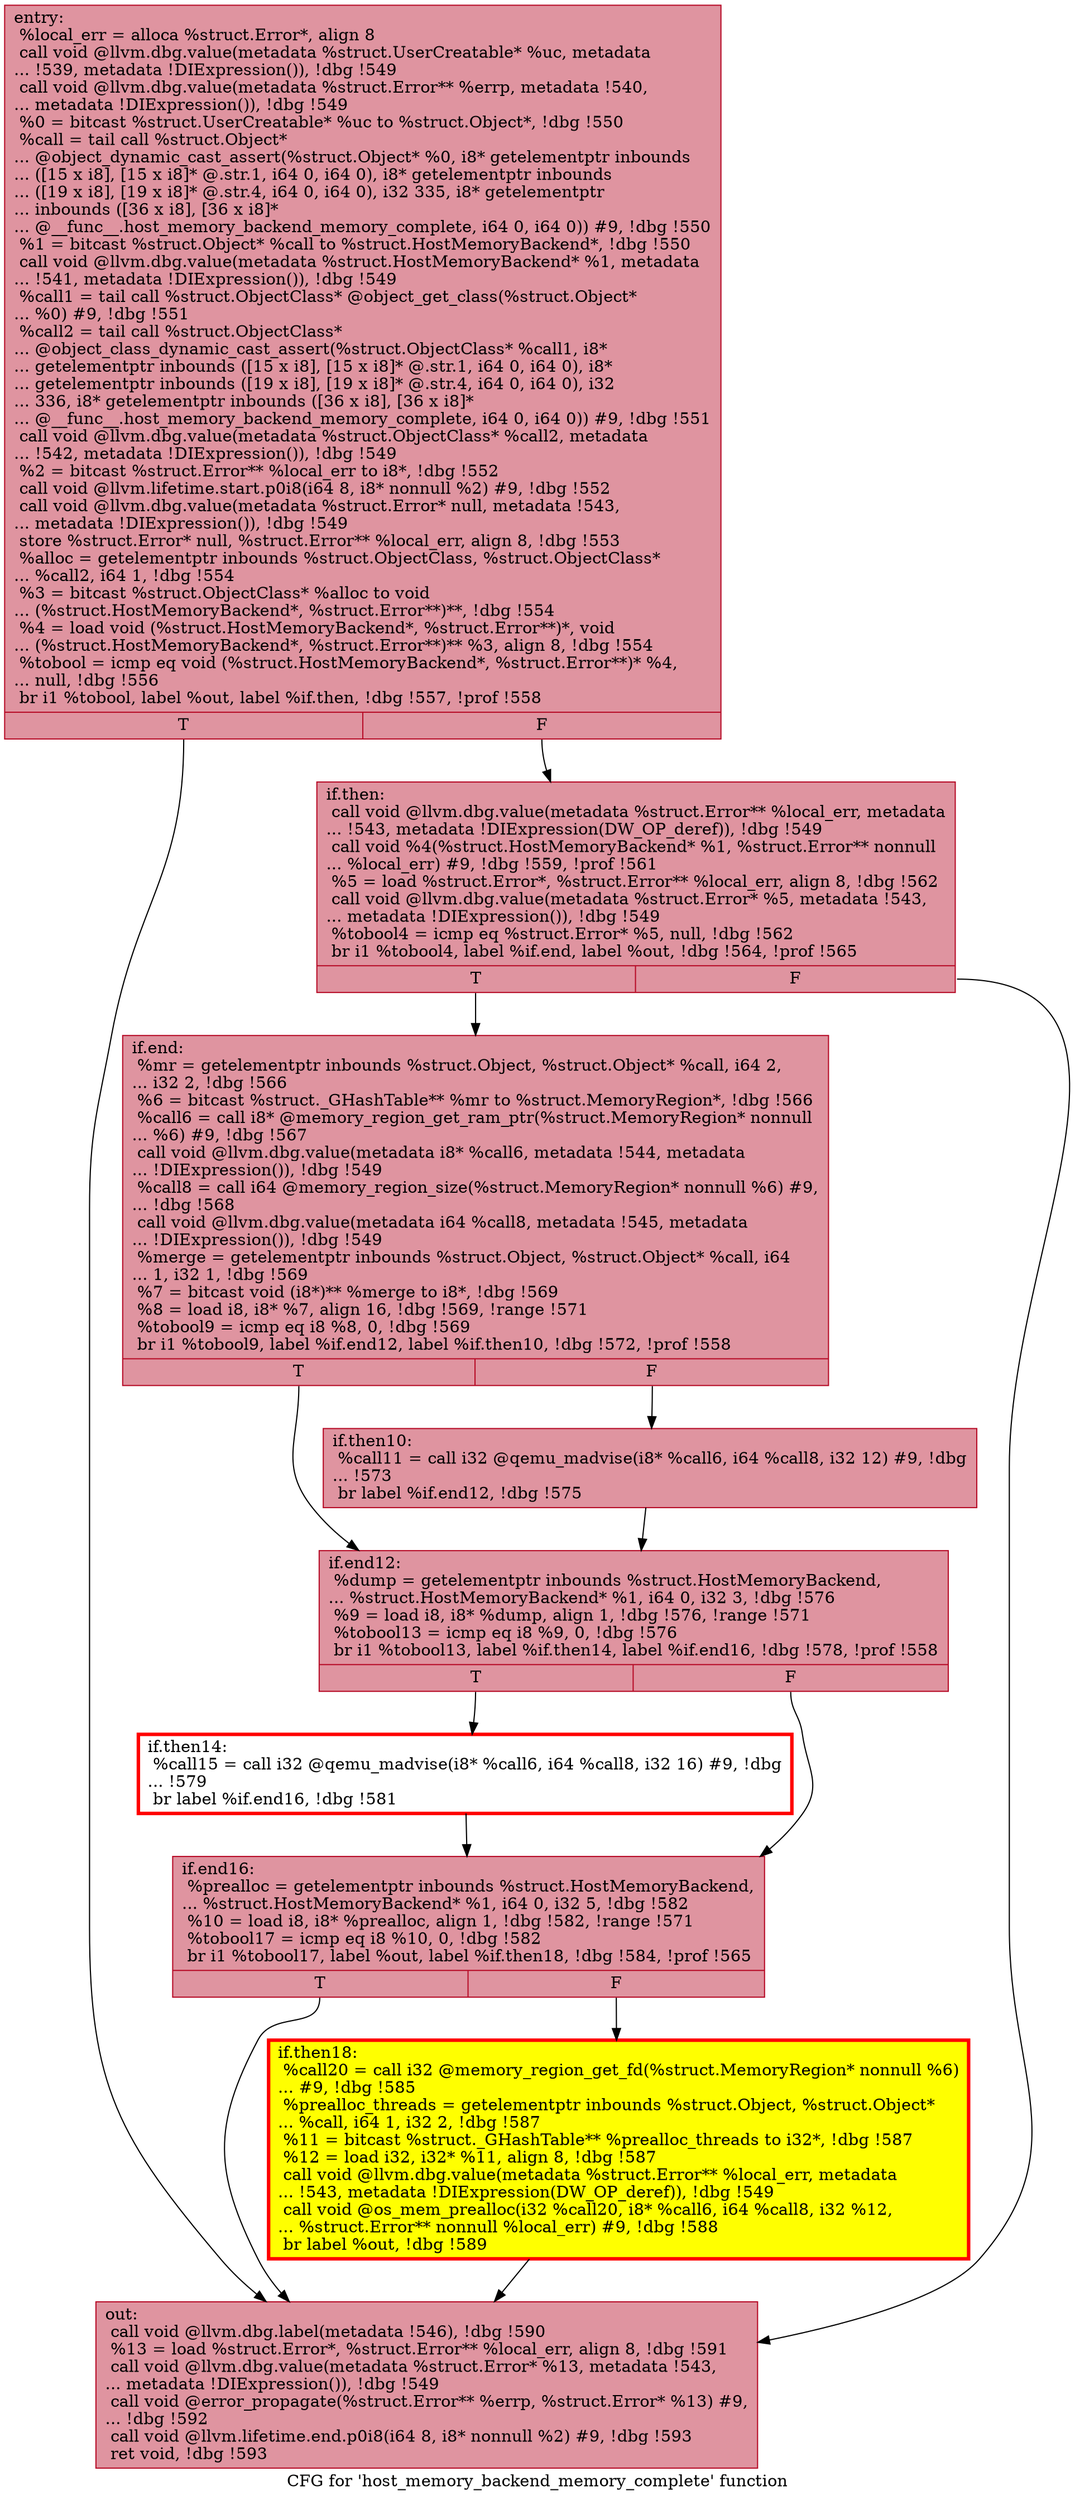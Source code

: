 digraph "CFG for 'host_memory_backend_memory_complete' function" {
	label="CFG for 'host_memory_backend_memory_complete' function";

	Node0x562907a547a0 [shape=record,color="#b70d28ff", style=filled, fillcolor="#b70d2870",label="{entry:\l  %local_err = alloca %struct.Error*, align 8\l  call void @llvm.dbg.value(metadata %struct.UserCreatable* %uc, metadata\l... !539, metadata !DIExpression()), !dbg !549\l  call void @llvm.dbg.value(metadata %struct.Error** %errp, metadata !540,\l... metadata !DIExpression()), !dbg !549\l  %0 = bitcast %struct.UserCreatable* %uc to %struct.Object*, !dbg !550\l  %call = tail call %struct.Object*\l... @object_dynamic_cast_assert(%struct.Object* %0, i8* getelementptr inbounds\l... ([15 x i8], [15 x i8]* @.str.1, i64 0, i64 0), i8* getelementptr inbounds\l... ([19 x i8], [19 x i8]* @.str.4, i64 0, i64 0), i32 335, i8* getelementptr\l... inbounds ([36 x i8], [36 x i8]*\l... @__func__.host_memory_backend_memory_complete, i64 0, i64 0)) #9, !dbg !550\l  %1 = bitcast %struct.Object* %call to %struct.HostMemoryBackend*, !dbg !550\l  call void @llvm.dbg.value(metadata %struct.HostMemoryBackend* %1, metadata\l... !541, metadata !DIExpression()), !dbg !549\l  %call1 = tail call %struct.ObjectClass* @object_get_class(%struct.Object*\l... %0) #9, !dbg !551\l  %call2 = tail call %struct.ObjectClass*\l... @object_class_dynamic_cast_assert(%struct.ObjectClass* %call1, i8*\l... getelementptr inbounds ([15 x i8], [15 x i8]* @.str.1, i64 0, i64 0), i8*\l... getelementptr inbounds ([19 x i8], [19 x i8]* @.str.4, i64 0, i64 0), i32\l... 336, i8* getelementptr inbounds ([36 x i8], [36 x i8]*\l... @__func__.host_memory_backend_memory_complete, i64 0, i64 0)) #9, !dbg !551\l  call void @llvm.dbg.value(metadata %struct.ObjectClass* %call2, metadata\l... !542, metadata !DIExpression()), !dbg !549\l  %2 = bitcast %struct.Error** %local_err to i8*, !dbg !552\l  call void @llvm.lifetime.start.p0i8(i64 8, i8* nonnull %2) #9, !dbg !552\l  call void @llvm.dbg.value(metadata %struct.Error* null, metadata !543,\l... metadata !DIExpression()), !dbg !549\l  store %struct.Error* null, %struct.Error** %local_err, align 8, !dbg !553\l  %alloc = getelementptr inbounds %struct.ObjectClass, %struct.ObjectClass*\l... %call2, i64 1, !dbg !554\l  %3 = bitcast %struct.ObjectClass* %alloc to void\l... (%struct.HostMemoryBackend*, %struct.Error**)**, !dbg !554\l  %4 = load void (%struct.HostMemoryBackend*, %struct.Error**)*, void\l... (%struct.HostMemoryBackend*, %struct.Error**)** %3, align 8, !dbg !554\l  %tobool = icmp eq void (%struct.HostMemoryBackend*, %struct.Error**)* %4,\l... null, !dbg !556\l  br i1 %tobool, label %out, label %if.then, !dbg !557, !prof !558\l|{<s0>T|<s1>F}}"];
	Node0x562907a547a0:s0 -> Node0x562907a8abc0;
	Node0x562907a547a0:s1 -> Node0x562907aa8af0;
	Node0x562907aa8af0 [shape=record,color="#b70d28ff", style=filled, fillcolor="#b70d2870",label="{if.then:                                          \l  call void @llvm.dbg.value(metadata %struct.Error** %local_err, metadata\l... !543, metadata !DIExpression(DW_OP_deref)), !dbg !549\l  call void %4(%struct.HostMemoryBackend* %1, %struct.Error** nonnull\l... %local_err) #9, !dbg !559, !prof !561\l  %5 = load %struct.Error*, %struct.Error** %local_err, align 8, !dbg !562\l  call void @llvm.dbg.value(metadata %struct.Error* %5, metadata !543,\l... metadata !DIExpression()), !dbg !549\l  %tobool4 = icmp eq %struct.Error* %5, null, !dbg !562\l  br i1 %tobool4, label %if.end, label %out, !dbg !564, !prof !565\l|{<s0>T|<s1>F}}"];
	Node0x562907aa8af0:s0 -> Node0x562907a8a070;
	Node0x562907aa8af0:s1 -> Node0x562907a8abc0;
	Node0x562907a8a070 [shape=record,color="#b70d28ff", style=filled, fillcolor="#b70d2870",label="{if.end:                                           \l  %mr = getelementptr inbounds %struct.Object, %struct.Object* %call, i64 2,\l... i32 2, !dbg !566\l  %6 = bitcast %struct._GHashTable** %mr to %struct.MemoryRegion*, !dbg !566\l  %call6 = call i8* @memory_region_get_ram_ptr(%struct.MemoryRegion* nonnull\l... %6) #9, !dbg !567\l  call void @llvm.dbg.value(metadata i8* %call6, metadata !544, metadata\l... !DIExpression()), !dbg !549\l  %call8 = call i64 @memory_region_size(%struct.MemoryRegion* nonnull %6) #9,\l... !dbg !568\l  call void @llvm.dbg.value(metadata i64 %call8, metadata !545, metadata\l... !DIExpression()), !dbg !549\l  %merge = getelementptr inbounds %struct.Object, %struct.Object* %call, i64\l... 1, i32 1, !dbg !569\l  %7 = bitcast void (i8*)** %merge to i8*, !dbg !569\l  %8 = load i8, i8* %7, align 16, !dbg !569, !range !571\l  %tobool9 = icmp eq i8 %8, 0, !dbg !569\l  br i1 %tobool9, label %if.end12, label %if.then10, !dbg !572, !prof !558\l|{<s0>T|<s1>F}}"];
	Node0x562907a8a070:s0 -> Node0x562907aac440;
	Node0x562907a8a070:s1 -> Node0x562907aac3d0;
	Node0x562907aac3d0 [shape=record,color="#b70d28ff", style=filled, fillcolor="#b70d2870",label="{if.then10:                                        \l  %call11 = call i32 @qemu_madvise(i8* %call6, i64 %call8, i32 12) #9, !dbg\l... !573\l  br label %if.end12, !dbg !575\l}"];
	Node0x562907aac3d0 -> Node0x562907aac440;
	Node0x562907aac440 [shape=record,color="#b70d28ff", style=filled, fillcolor="#b70d2870",label="{if.end12:                                         \l  %dump = getelementptr inbounds %struct.HostMemoryBackend,\l... %struct.HostMemoryBackend* %1, i64 0, i32 3, !dbg !576\l  %9 = load i8, i8* %dump, align 1, !dbg !576, !range !571\l  %tobool13 = icmp eq i8 %9, 0, !dbg !576\l  br i1 %tobool13, label %if.then14, label %if.end16, !dbg !578, !prof !558\l|{<s0>T|<s1>F}}"];
	Node0x562907aac440:s0 -> Node0x562907aace30;
	Node0x562907aac440:s1 -> Node0x562907aad150;
	Node0x562907aace30 [shape=record,penwidth=3.0, color="red",label="{if.then14:                                        \l  %call15 = call i32 @qemu_madvise(i8* %call6, i64 %call8, i32 16) #9, !dbg\l... !579\l  br label %if.end16, !dbg !581\l}"];
	Node0x562907aace30 -> Node0x562907aad150;
	Node0x562907aad150 [shape=record,color="#b70d28ff", style=filled, fillcolor="#b70d2870",label="{if.end16:                                         \l  %prealloc = getelementptr inbounds %struct.HostMemoryBackend,\l... %struct.HostMemoryBackend* %1, i64 0, i32 5, !dbg !582\l  %10 = load i8, i8* %prealloc, align 1, !dbg !582, !range !571\l  %tobool17 = icmp eq i8 %10, 0, !dbg !582\l  br i1 %tobool17, label %out, label %if.then18, !dbg !584, !prof !565\l|{<s0>T|<s1>F}}"];
	Node0x562907aad150:s0 -> Node0x562907a8abc0;
	Node0x562907aad150:s1 -> Node0x562907aad770;
	Node0x562907aad770 [shape=record,penwidth=3.0, style="filled", color="red", fillcolor="yellow",label="{if.then18:                                        \l  %call20 = call i32 @memory_region_get_fd(%struct.MemoryRegion* nonnull %6)\l... #9, !dbg !585\l  %prealloc_threads = getelementptr inbounds %struct.Object, %struct.Object*\l... %call, i64 1, i32 2, !dbg !587\l  %11 = bitcast %struct._GHashTable** %prealloc_threads to i32*, !dbg !587\l  %12 = load i32, i32* %11, align 8, !dbg !587\l  call void @llvm.dbg.value(metadata %struct.Error** %local_err, metadata\l... !543, metadata !DIExpression(DW_OP_deref)), !dbg !549\l  call void @os_mem_prealloc(i32 %call20, i8* %call6, i64 %call8, i32 %12,\l... %struct.Error** nonnull %local_err) #9, !dbg !588\l  br label %out, !dbg !589\l}"];
	Node0x562907aad770 -> Node0x562907a8abc0;
	Node0x562907a8abc0 [shape=record,color="#b70d28ff", style=filled, fillcolor="#b70d2870",label="{out:                                              \l  call void @llvm.dbg.label(metadata !546), !dbg !590\l  %13 = load %struct.Error*, %struct.Error** %local_err, align 8, !dbg !591\l  call void @llvm.dbg.value(metadata %struct.Error* %13, metadata !543,\l... metadata !DIExpression()), !dbg !549\l  call void @error_propagate(%struct.Error** %errp, %struct.Error* %13) #9,\l... !dbg !592\l  call void @llvm.lifetime.end.p0i8(i64 8, i8* nonnull %2) #9, !dbg !593\l  ret void, !dbg !593\l}"];
}
